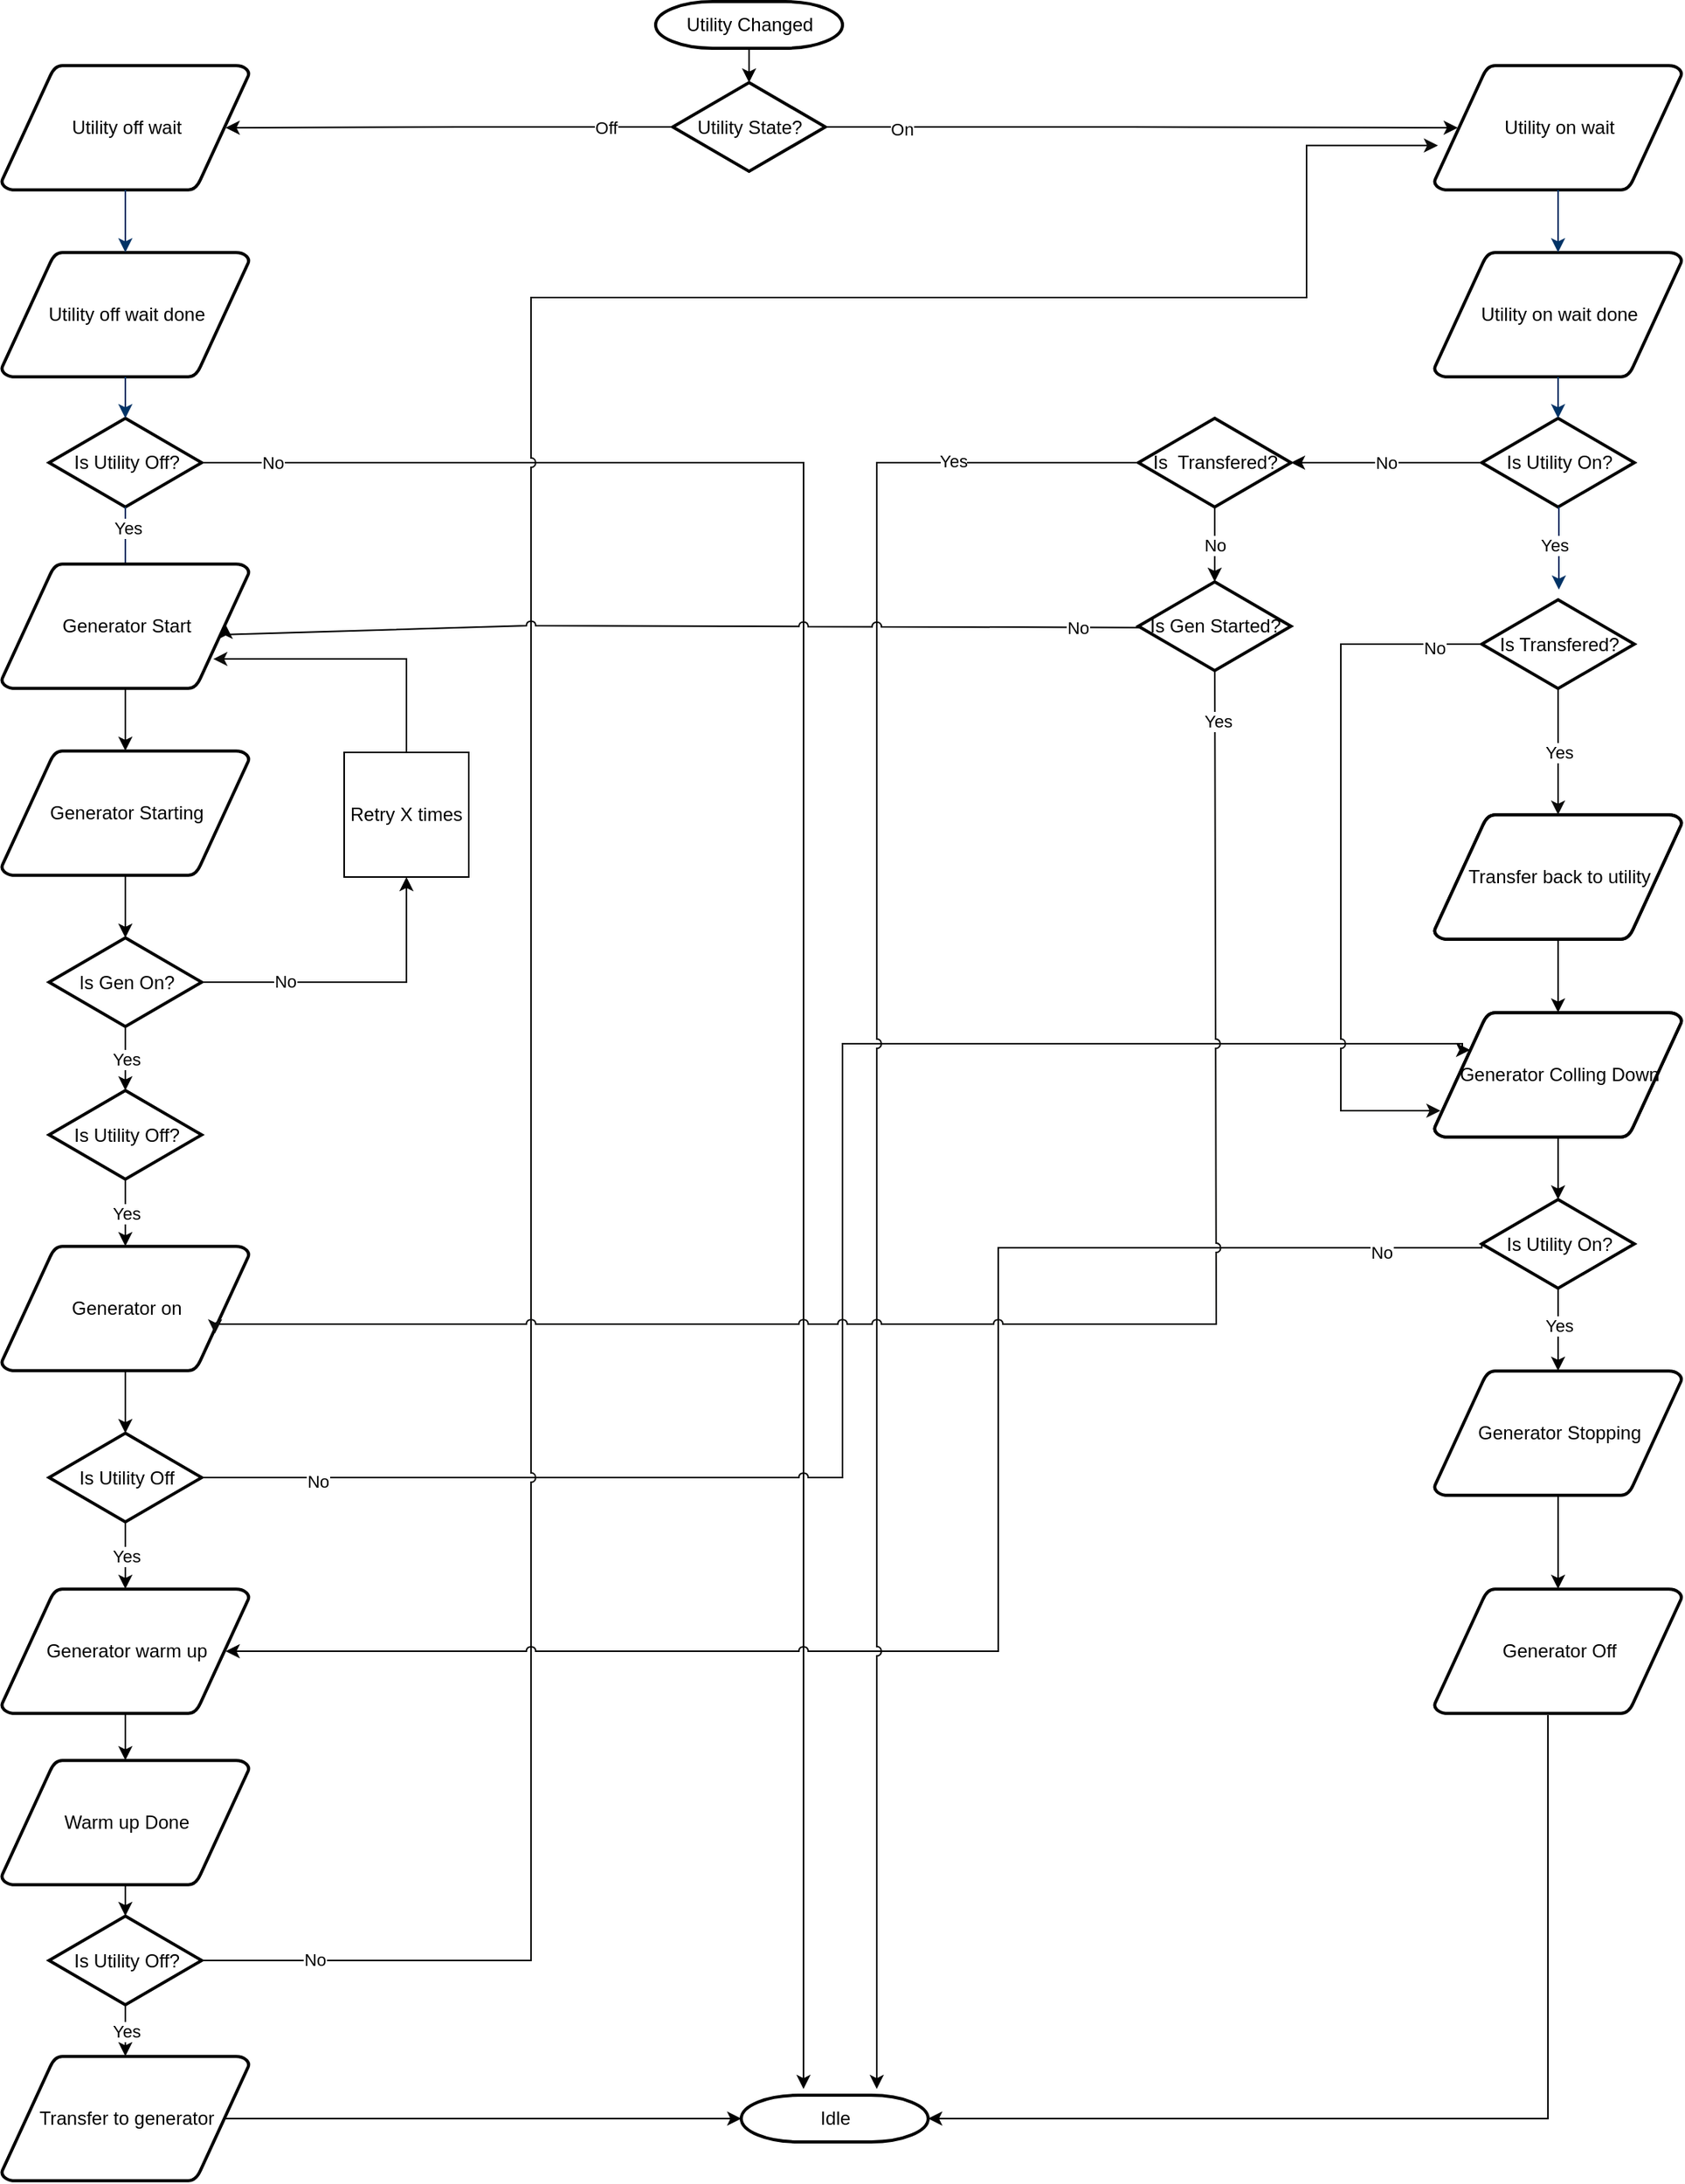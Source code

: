<mxfile version="20.7.4" type="device"><diagram id="6a731a19-8d31-9384-78a2-239565b7b9f0" name="Page-1"><mxGraphModel dx="1808" dy="1562" grid="1" gridSize="10" guides="1" tooltips="1" connect="1" arrows="1" fold="1" page="1" pageScale="1" pageWidth="827" pageHeight="1169" background="none" math="0" shadow="0"><root><mxCell id="0"/><mxCell id="1" parent="0"/><mxCell id="3" value="Utility off wait" style="shape=mxgraph.flowchart.data;strokeWidth=2;gradientColor=none;gradientDirection=north;fontStyle=0;html=1;" parent="1" vertex="1"><mxGeometry x="22" y="52" width="159" height="80" as="geometry"/></mxCell><mxCell id="5" value="Utility off wait done" style="shape=mxgraph.flowchart.data;strokeWidth=2;gradientColor=none;gradientDirection=north;fontStyle=0;html=1;" parent="1" vertex="1"><mxGeometry x="22" y="172" width="159" height="80" as="geometry"/></mxCell><mxCell id="hOlHTopA-ml6MeJJZFNw-141" style="edgeStyle=orthogonalEdgeStyle;rounded=0;orthogonalLoop=1;jettySize=auto;html=1;entryX=0.333;entryY=-0.133;entryDx=0;entryDy=0;entryPerimeter=0;exitX=1;exitY=0.5;exitDx=0;exitDy=0;exitPerimeter=0;" edge="1" parent="1" source="6" target="hOlHTopA-ml6MeJJZFNw-105"><mxGeometry relative="1" as="geometry"><mxPoint x="150.5" y="275" as="sourcePoint"/><Array as="points"><mxPoint x="537" y="307"/></Array></mxGeometry></mxCell><mxCell id="hOlHTopA-ml6MeJJZFNw-142" value="No" style="edgeLabel;html=1;align=center;verticalAlign=middle;resizable=0;points=[];" vertex="1" connectable="0" parent="hOlHTopA-ml6MeJJZFNw-141"><mxGeometry x="-0.937" relative="1" as="geometry"><mxPoint as="offset"/></mxGeometry></mxCell><mxCell id="6" value="Is Utility Off?" style="shape=mxgraph.flowchart.decision;strokeWidth=2;gradientColor=none;gradientDirection=north;fontStyle=0;html=1;" parent="1" vertex="1"><mxGeometry x="52.5" y="278.5" width="98" height="57" as="geometry"/></mxCell><mxCell id="8" style="fontStyle=1;strokeColor=#003366;strokeWidth=1;html=1;" parent="1" source="3" target="5" edge="1"><mxGeometry relative="1" as="geometry"/></mxCell><mxCell id="9" style="entryX=0.5;entryY=0;entryPerimeter=0;fontStyle=1;strokeColor=#003366;strokeWidth=1;html=1;" parent="1" source="5" target="6" edge="1"><mxGeometry relative="1" as="geometry"/></mxCell><mxCell id="12" value="" style="edgeStyle=elbowEdgeStyle;elbow=horizontal;fontColor=#001933;fontStyle=1;strokeColor=#003366;strokeWidth=1;html=1;entryX=0;entryY=0.75;entryDx=0;entryDy=0;" parent="1" source="6" edge="1"><mxGeometry x="-218.5" y="-78" width="100" height="100" as="geometry"><mxPoint x="-218.5" y="22" as="sourcePoint"/><mxPoint x="101.5" y="388.5" as="targetPoint"/></mxGeometry></mxCell><mxCell id="hOlHTopA-ml6MeJJZFNw-56" value="Yes" style="edgeLabel;html=1;align=center;verticalAlign=middle;resizable=0;points=[];" vertex="1" connectable="0" parent="12"><mxGeometry relative="1" as="geometry"><mxPoint x="1" y="-13" as="offset"/></mxGeometry></mxCell><mxCell id="hOlHTopA-ml6MeJJZFNw-58" value="" style="edgeStyle=orthogonalEdgeStyle;rounded=0;orthogonalLoop=1;jettySize=auto;html=1;" edge="1" parent="1" source="hOlHTopA-ml6MeJJZFNw-55" target="hOlHTopA-ml6MeJJZFNw-57"><mxGeometry relative="1" as="geometry"/></mxCell><mxCell id="hOlHTopA-ml6MeJJZFNw-55" value="Generator Start" style="shape=mxgraph.flowchart.data;strokeWidth=2;gradientColor=none;gradientDirection=north;fontStyle=0;html=1;" vertex="1" parent="1"><mxGeometry x="22" y="372" width="159" height="80" as="geometry"/></mxCell><mxCell id="hOlHTopA-ml6MeJJZFNw-124" value="" style="edgeStyle=orthogonalEdgeStyle;rounded=0;orthogonalLoop=1;jettySize=auto;html=1;" edge="1" parent="1" source="hOlHTopA-ml6MeJJZFNw-57" target="hOlHTopA-ml6MeJJZFNw-123"><mxGeometry relative="1" as="geometry"/></mxCell><mxCell id="hOlHTopA-ml6MeJJZFNw-57" value="Generator Starting" style="shape=mxgraph.flowchart.data;strokeWidth=2;gradientColor=none;gradientDirection=north;fontStyle=0;html=1;" vertex="1" parent="1"><mxGeometry x="22" y="492" width="159" height="80" as="geometry"/></mxCell><mxCell id="hOlHTopA-ml6MeJJZFNw-63" value="" style="edgeStyle=orthogonalEdgeStyle;rounded=0;orthogonalLoop=1;jettySize=auto;html=1;" edge="1" parent="1" source="hOlHTopA-ml6MeJJZFNw-59" target="hOlHTopA-ml6MeJJZFNw-61"><mxGeometry relative="1" as="geometry"/></mxCell><mxCell id="hOlHTopA-ml6MeJJZFNw-64" value="Yes" style="edgeLabel;html=1;align=center;verticalAlign=middle;resizable=0;points=[];" vertex="1" connectable="0" parent="hOlHTopA-ml6MeJJZFNw-63"><mxGeometry x="-0.756" relative="1" as="geometry"><mxPoint y="17" as="offset"/></mxGeometry></mxCell><mxCell id="hOlHTopA-ml6MeJJZFNw-59" value="Is Utility Off?" style="shape=mxgraph.flowchart.decision;strokeWidth=2;gradientColor=none;gradientDirection=north;fontStyle=0;html=1;" vertex="1" parent="1"><mxGeometry x="52.5" y="710" width="98" height="57" as="geometry"/></mxCell><mxCell id="hOlHTopA-ml6MeJJZFNw-66" value="" style="edgeStyle=orthogonalEdgeStyle;rounded=0;orthogonalLoop=1;jettySize=auto;html=1;entryX=0.5;entryY=0;entryDx=0;entryDy=0;entryPerimeter=0;" edge="1" parent="1" source="hOlHTopA-ml6MeJJZFNw-61" target="hOlHTopA-ml6MeJJZFNw-67"><mxGeometry relative="1" as="geometry"><mxPoint x="101" y="855" as="targetPoint"/></mxGeometry></mxCell><mxCell id="hOlHTopA-ml6MeJJZFNw-61" value="Generator on" style="shape=mxgraph.flowchart.data;strokeWidth=2;gradientColor=none;gradientDirection=north;fontStyle=0;html=1;" vertex="1" parent="1"><mxGeometry x="22" y="810" width="159" height="80" as="geometry"/></mxCell><mxCell id="hOlHTopA-ml6MeJJZFNw-70" value="Yes" style="edgeStyle=orthogonalEdgeStyle;rounded=0;orthogonalLoop=1;jettySize=auto;html=1;" edge="1" parent="1" source="hOlHTopA-ml6MeJJZFNw-67" target="hOlHTopA-ml6MeJJZFNw-69"><mxGeometry relative="1" as="geometry"/></mxCell><mxCell id="hOlHTopA-ml6MeJJZFNw-137" style="edgeStyle=orthogonalEdgeStyle;rounded=0;orthogonalLoop=1;jettySize=auto;html=1;entryX=0.145;entryY=0.3;entryDx=0;entryDy=0;entryPerimeter=0;jumpStyle=arc;exitX=1;exitY=0.5;exitDx=0;exitDy=0;exitPerimeter=0;" edge="1" parent="1" source="hOlHTopA-ml6MeJJZFNw-67" target="hOlHTopA-ml6MeJJZFNw-147"><mxGeometry x="-0.03" y="120" relative="1" as="geometry"><mxPoint x="150.5" y="990.5" as="sourcePoint"/><mxPoint x="959.967" y="696.04" as="targetPoint"/><Array as="points"><mxPoint x="562" y="959"/><mxPoint x="562" y="680"/><mxPoint x="960" y="680"/><mxPoint x="960" y="684"/></Array><mxPoint as="offset"/></mxGeometry></mxCell><mxCell id="hOlHTopA-ml6MeJJZFNw-138" value="No" style="edgeLabel;html=1;align=center;verticalAlign=middle;resizable=0;points=[];" vertex="1" connectable="0" parent="hOlHTopA-ml6MeJJZFNw-137"><mxGeometry x="-0.865" y="-1" relative="1" as="geometry"><mxPoint y="1" as="offset"/></mxGeometry></mxCell><mxCell id="hOlHTopA-ml6MeJJZFNw-67" value="Is Utility Off" style="shape=mxgraph.flowchart.decision;strokeWidth=2;gradientColor=none;gradientDirection=north;fontStyle=0;html=1;" vertex="1" parent="1"><mxGeometry x="52.5" y="930" width="98" height="57" as="geometry"/></mxCell><mxCell id="hOlHTopA-ml6MeJJZFNw-72" value="" style="edgeStyle=orthogonalEdgeStyle;rounded=0;orthogonalLoop=1;jettySize=auto;html=1;entryX=0.5;entryY=0;entryDx=0;entryDy=0;entryPerimeter=0;" edge="1" parent="1" source="hOlHTopA-ml6MeJJZFNw-69" target="hOlHTopA-ml6MeJJZFNw-73"><mxGeometry relative="1" as="geometry"><mxPoint x="101.5" y="1107" as="targetPoint"/></mxGeometry></mxCell><mxCell id="hOlHTopA-ml6MeJJZFNw-69" value="Generator warm up" style="shape=mxgraph.flowchart.data;strokeWidth=2;gradientColor=none;gradientDirection=north;fontStyle=0;html=1;" vertex="1" parent="1"><mxGeometry x="22" y="1030" width="159" height="80" as="geometry"/></mxCell><mxCell id="hOlHTopA-ml6MeJJZFNw-75" value="" style="edgeStyle=orthogonalEdgeStyle;rounded=0;orthogonalLoop=1;jettySize=auto;html=1;" edge="1" parent="1" source="hOlHTopA-ml6MeJJZFNw-73" target="hOlHTopA-ml6MeJJZFNw-74"><mxGeometry relative="1" as="geometry"/></mxCell><mxCell id="hOlHTopA-ml6MeJJZFNw-73" value="Warm up Done" style="shape=mxgraph.flowchart.data;strokeWidth=2;gradientColor=none;gradientDirection=north;fontStyle=0;html=1;" vertex="1" parent="1"><mxGeometry x="22" y="1140" width="159" height="80" as="geometry"/></mxCell><mxCell id="hOlHTopA-ml6MeJJZFNw-78" value="Yes" style="edgeStyle=orthogonalEdgeStyle;rounded=0;orthogonalLoop=1;jettySize=auto;html=1;entryX=0.5;entryY=0;entryDx=0;entryDy=0;entryPerimeter=0;" edge="1" parent="1" source="hOlHTopA-ml6MeJJZFNw-74" target="hOlHTopA-ml6MeJJZFNw-150"><mxGeometry relative="1" as="geometry"><mxPoint x="102" y="1446" as="targetPoint"/></mxGeometry></mxCell><mxCell id="hOlHTopA-ml6MeJJZFNw-144" style="edgeStyle=orthogonalEdgeStyle;rounded=0;jumpStyle=arc;orthogonalLoop=1;jettySize=auto;html=1;entryX=0.015;entryY=0.98;entryDx=0;entryDy=0;entryPerimeter=0;strokeColor=#0d0d0c;exitX=1;exitY=0.5;exitDx=0;exitDy=0;exitPerimeter=0;" edge="1" parent="1" source="hOlHTopA-ml6MeJJZFNw-74"><mxGeometry relative="1" as="geometry"><mxPoint x="944.385" y="103.4" as="targetPoint"/><Array as="points"><mxPoint x="362" y="1269"/><mxPoint x="362" y="201"/><mxPoint x="860" y="201"/><mxPoint x="860" y="103"/></Array></mxGeometry></mxCell><mxCell id="hOlHTopA-ml6MeJJZFNw-145" value="No" style="edgeLabel;html=1;align=center;verticalAlign=middle;resizable=0;points=[];" vertex="1" connectable="0" parent="hOlHTopA-ml6MeJJZFNw-144"><mxGeometry x="-0.926" y="1" relative="1" as="geometry"><mxPoint as="offset"/></mxGeometry></mxCell><mxCell id="hOlHTopA-ml6MeJJZFNw-74" value="Is Utility Off?" style="shape=mxgraph.flowchart.decision;strokeWidth=2;gradientColor=none;gradientDirection=north;fontStyle=0;html=1;" vertex="1" parent="1"><mxGeometry x="52.5" y="1240" width="98" height="57" as="geometry"/></mxCell><mxCell id="hOlHTopA-ml6MeJJZFNw-143" style="edgeStyle=orthogonalEdgeStyle;rounded=0;orthogonalLoop=1;jettySize=auto;html=1;entryX=0;entryY=0.5;entryDx=0;entryDy=0;entryPerimeter=0;exitX=0.905;exitY=0.5;exitDx=0;exitDy=0;exitPerimeter=0;" edge="1" parent="1" source="hOlHTopA-ml6MeJJZFNw-150" target="hOlHTopA-ml6MeJJZFNw-105"><mxGeometry relative="1" as="geometry"><mxPoint x="161.5" y="1458" as="sourcePoint"/></mxGeometry></mxCell><mxCell id="hOlHTopA-ml6MeJJZFNw-80" value="Utility on wait" style="shape=mxgraph.flowchart.data;strokeWidth=2;gradientColor=none;gradientDirection=north;fontStyle=0;html=1;" vertex="1" parent="1"><mxGeometry x="942" y="52" width="159" height="80" as="geometry"/></mxCell><mxCell id="hOlHTopA-ml6MeJJZFNw-81" value="Utility on wait done" style="shape=mxgraph.flowchart.data;strokeWidth=2;gradientColor=none;gradientDirection=north;fontStyle=0;html=1;" vertex="1" parent="1"><mxGeometry x="942" y="172" width="159" height="80" as="geometry"/></mxCell><mxCell id="hOlHTopA-ml6MeJJZFNw-111" value="No" style="edgeStyle=orthogonalEdgeStyle;rounded=0;orthogonalLoop=1;jettySize=auto;html=1;" edge="1" parent="1" source="hOlHTopA-ml6MeJJZFNw-82" target="hOlHTopA-ml6MeJJZFNw-110"><mxGeometry relative="1" as="geometry"/></mxCell><mxCell id="hOlHTopA-ml6MeJJZFNw-82" value="Is Utility On?" style="shape=mxgraph.flowchart.decision;strokeWidth=2;gradientColor=none;gradientDirection=north;fontStyle=0;html=1;" vertex="1" parent="1"><mxGeometry x="972.5" y="278.5" width="98" height="57" as="geometry"/></mxCell><mxCell id="hOlHTopA-ml6MeJJZFNw-84" style="fontStyle=1;strokeColor=#003366;strokeWidth=1;html=1;" edge="1" parent="1" source="hOlHTopA-ml6MeJJZFNw-80" target="hOlHTopA-ml6MeJJZFNw-81"><mxGeometry relative="1" as="geometry"/></mxCell><mxCell id="hOlHTopA-ml6MeJJZFNw-85" style="entryX=0.5;entryY=0;entryPerimeter=0;fontStyle=1;strokeColor=#003366;strokeWidth=1;html=1;" edge="1" parent="1" source="hOlHTopA-ml6MeJJZFNw-81" target="hOlHTopA-ml6MeJJZFNw-82"><mxGeometry relative="1" as="geometry"/></mxCell><mxCell id="hOlHTopA-ml6MeJJZFNw-86" value="" style="edgeStyle=elbowEdgeStyle;elbow=horizontal;fontColor=#001933;fontStyle=1;strokeColor=#003366;strokeWidth=1;html=1;entryX=0;entryY=0.75;entryDx=0;entryDy=0;" edge="1" parent="1" source="hOlHTopA-ml6MeJJZFNw-82"><mxGeometry x="701.5" y="-78" width="100" height="100" as="geometry"><mxPoint x="701.5" y="22" as="sourcePoint"/><mxPoint x="1021.5" y="388.5" as="targetPoint"/><Array as="points"><mxPoint x="1022" y="392"/></Array></mxGeometry></mxCell><mxCell id="hOlHTopA-ml6MeJJZFNw-109" value="Yes" style="edgeLabel;html=1;align=center;verticalAlign=middle;resizable=0;points=[];" vertex="1" connectable="0" parent="hOlHTopA-ml6MeJJZFNw-86"><mxGeometry relative="1" as="geometry"><mxPoint x="-3" y="-3" as="offset"/></mxGeometry></mxCell><mxCell id="hOlHTopA-ml6MeJJZFNw-88" value="" style="edgeStyle=orthogonalEdgeStyle;rounded=0;orthogonalLoop=1;jettySize=auto;html=1;" edge="1" parent="1" source="hOlHTopA-ml6MeJJZFNw-89" target="hOlHTopA-ml6MeJJZFNw-91"><mxGeometry relative="1" as="geometry"/></mxCell><mxCell id="hOlHTopA-ml6MeJJZFNw-89" value="Transfer" style="shape=mxgraph.flowchart.data;strokeWidth=2;gradientColor=none;gradientDirection=north;fontStyle=0;html=1;" vertex="1" parent="1"><mxGeometry x="942" y="533" width="159" height="80" as="geometry"/></mxCell><mxCell id="hOlHTopA-ml6MeJJZFNw-90" value="" style="edgeStyle=orthogonalEdgeStyle;rounded=0;orthogonalLoop=1;jettySize=auto;html=1;" edge="1" parent="1" source="hOlHTopA-ml6MeJJZFNw-91" target="hOlHTopA-ml6MeJJZFNw-94"><mxGeometry relative="1" as="geometry"/></mxCell><mxCell id="hOlHTopA-ml6MeJJZFNw-91" value="Generator Colling Down" style="shape=mxgraph.flowchart.data;strokeWidth=2;gradientColor=none;gradientDirection=north;fontStyle=0;html=1;" vertex="1" parent="1"><mxGeometry x="942" y="660" width="159" height="80" as="geometry"/></mxCell><mxCell id="hOlHTopA-ml6MeJJZFNw-92" value="" style="edgeStyle=orthogonalEdgeStyle;rounded=0;orthogonalLoop=1;jettySize=auto;html=1;" edge="1" parent="1" source="hOlHTopA-ml6MeJJZFNw-94" target="hOlHTopA-ml6MeJJZFNw-96"><mxGeometry relative="1" as="geometry"/></mxCell><mxCell id="hOlHTopA-ml6MeJJZFNw-93" value="Yes" style="edgeLabel;html=1;align=center;verticalAlign=middle;resizable=0;points=[];" vertex="1" connectable="0" parent="hOlHTopA-ml6MeJJZFNw-92"><mxGeometry x="-0.756" relative="1" as="geometry"><mxPoint y="17" as="offset"/></mxGeometry></mxCell><mxCell id="hOlHTopA-ml6MeJJZFNw-139" style="edgeStyle=orthogonalEdgeStyle;rounded=0;orthogonalLoop=1;jettySize=auto;html=1;entryX=0.905;entryY=0.5;entryDx=0;entryDy=0;entryPerimeter=0;jumpStyle=arc;exitX=0;exitY=0.5;exitDx=0;exitDy=0;exitPerimeter=0;" edge="1" parent="1" source="hOlHTopA-ml6MeJJZFNw-94" target="hOlHTopA-ml6MeJJZFNw-69"><mxGeometry relative="1" as="geometry"><mxPoint x="972.5" y="781.5" as="sourcePoint"/><Array as="points"><mxPoint x="973" y="811"/><mxPoint x="662" y="811"/><mxPoint x="662" y="1070"/></Array></mxGeometry></mxCell><mxCell id="hOlHTopA-ml6MeJJZFNw-140" value="No" style="edgeLabel;html=1;align=center;verticalAlign=middle;resizable=0;points=[];" vertex="1" connectable="0" parent="hOlHTopA-ml6MeJJZFNw-139"><mxGeometry x="-0.874" y="3" relative="1" as="geometry"><mxPoint as="offset"/></mxGeometry></mxCell><mxCell id="hOlHTopA-ml6MeJJZFNw-94" value="Is Utility On?" style="shape=mxgraph.flowchart.decision;strokeWidth=2;gradientColor=none;gradientDirection=north;fontStyle=0;html=1;" vertex="1" parent="1"><mxGeometry x="972.5" y="780" width="98" height="57" as="geometry"/></mxCell><mxCell id="hOlHTopA-ml6MeJJZFNw-95" value="" style="edgeStyle=orthogonalEdgeStyle;rounded=0;orthogonalLoop=1;jettySize=auto;html=1;entryX=0.5;entryY=0;entryDx=0;entryDy=0;entryPerimeter=0;" edge="1" parent="1" source="hOlHTopA-ml6MeJJZFNw-96" target="hOlHTopA-ml6MeJJZFNw-100"><mxGeometry relative="1" as="geometry"><mxPoint x="1021.5" y="1020" as="targetPoint"/></mxGeometry></mxCell><mxCell id="hOlHTopA-ml6MeJJZFNw-96" value="Generator Stopping" style="shape=mxgraph.flowchart.data;strokeWidth=2;gradientColor=none;gradientDirection=north;fontStyle=0;html=1;" vertex="1" parent="1"><mxGeometry x="942" y="890" width="159" height="80" as="geometry"/></mxCell><mxCell id="hOlHTopA-ml6MeJJZFNw-122" style="edgeStyle=orthogonalEdgeStyle;rounded=0;orthogonalLoop=1;jettySize=auto;html=1;entryX=1;entryY=0.5;entryDx=0;entryDy=0;entryPerimeter=0;exitX=0.459;exitY=1.013;exitDx=0;exitDy=0;exitPerimeter=0;" edge="1" parent="1" source="hOlHTopA-ml6MeJJZFNw-100" target="hOlHTopA-ml6MeJJZFNw-105"><mxGeometry relative="1" as="geometry"><mxPoint x="1021.5" y="1078" as="sourcePoint"/></mxGeometry></mxCell><mxCell id="hOlHTopA-ml6MeJJZFNw-100" value="Generator Off" style="shape=mxgraph.flowchart.data;strokeWidth=2;gradientColor=none;gradientDirection=north;fontStyle=0;html=1;" vertex="1" parent="1"><mxGeometry x="942" y="1030" width="159" height="80" as="geometry"/></mxCell><mxCell id="hOlHTopA-ml6MeJJZFNw-105" value="Idle" style="shape=mxgraph.flowchart.terminator;strokeWidth=2;gradientColor=none;gradientDirection=north;fontStyle=0;html=1;" vertex="1" parent="1"><mxGeometry x="497" y="1355" width="120" height="30" as="geometry"/></mxCell><mxCell id="hOlHTopA-ml6MeJJZFNw-112" style="edgeStyle=orthogonalEdgeStyle;rounded=0;orthogonalLoop=1;jettySize=auto;html=1;entryX=0.725;entryY=-0.133;entryDx=0;entryDy=0;entryPerimeter=0;jumpStyle=arc;exitX=0;exitY=0.5;exitDx=0;exitDy=0;exitPerimeter=0;" edge="1" parent="1" source="hOlHTopA-ml6MeJJZFNw-110" target="hOlHTopA-ml6MeJJZFNw-105"><mxGeometry relative="1" as="geometry"><mxPoint x="672" y="384" as="targetPoint"/><mxPoint x="752" y="275" as="sourcePoint"/></mxGeometry></mxCell><mxCell id="hOlHTopA-ml6MeJJZFNw-113" value="Yes" style="edgeLabel;html=1;align=center;verticalAlign=middle;resizable=0;points=[];" vertex="1" connectable="0" parent="hOlHTopA-ml6MeJJZFNw-112"><mxGeometry x="-0.802" y="-1" relative="1" as="geometry"><mxPoint x="1" as="offset"/></mxGeometry></mxCell><mxCell id="hOlHTopA-ml6MeJJZFNw-115" value="No" style="edgeStyle=orthogonalEdgeStyle;rounded=0;orthogonalLoop=1;jettySize=auto;html=1;entryX=0.5;entryY=0;entryDx=0;entryDy=0;entryPerimeter=0;" edge="1" parent="1" source="hOlHTopA-ml6MeJJZFNw-110" target="hOlHTopA-ml6MeJJZFNw-117"><mxGeometry relative="1" as="geometry"><mxPoint x="801.5" y="382" as="targetPoint"/></mxGeometry></mxCell><mxCell id="hOlHTopA-ml6MeJJZFNw-110" value="Is&amp;nbsp; Transfered?" style="shape=mxgraph.flowchart.decision;strokeWidth=2;gradientColor=none;gradientDirection=north;fontStyle=0;html=1;" vertex="1" parent="1"><mxGeometry x="752" y="278.5" width="98" height="57" as="geometry"/></mxCell><mxCell id="hOlHTopA-ml6MeJJZFNw-118" style="edgeStyle=orthogonalEdgeStyle;rounded=0;orthogonalLoop=1;jettySize=auto;html=1;exitX=0;exitY=0.5;exitDx=0;exitDy=0;exitPerimeter=0;entryX=0.905;entryY=0.5;entryDx=0;entryDy=0;entryPerimeter=0;jumpStyle=arc;" edge="1" parent="1"><mxGeometry relative="1" as="geometry"><mxPoint x="794.5" y="411" as="sourcePoint"/><mxPoint x="165.895" y="411" as="targetPoint"/><Array as="points"><mxPoint x="795" y="413"/><mxPoint x="282" y="413"/><mxPoint x="282" y="412"/></Array></mxGeometry></mxCell><mxCell id="hOlHTopA-ml6MeJJZFNw-119" value="No" style="edgeLabel;html=1;align=center;verticalAlign=middle;resizable=0;points=[];" vertex="1" connectable="0" parent="hOlHTopA-ml6MeJJZFNw-118"><mxGeometry x="-0.733" relative="1" as="geometry"><mxPoint x="1" as="offset"/></mxGeometry></mxCell><mxCell id="hOlHTopA-ml6MeJJZFNw-120" style="edgeStyle=orthogonalEdgeStyle;rounded=0;orthogonalLoop=1;jettySize=auto;html=1;entryX=0.862;entryY=0.7;entryDx=0;entryDy=0;entryPerimeter=0;fillColor=#ffe6cc;strokeColor=#0d0d0c;jumpStyle=arc;exitX=0.5;exitY=1;exitDx=0;exitDy=0;exitPerimeter=0;" edge="1" parent="1" target="hOlHTopA-ml6MeJJZFNw-61"><mxGeometry relative="1" as="geometry"><mxPoint x="801" y="413.5" as="sourcePoint"/><Array as="points"><mxPoint x="802" y="414"/><mxPoint x="802" y="860"/><mxPoint x="159" y="860"/></Array></mxGeometry></mxCell><mxCell id="hOlHTopA-ml6MeJJZFNw-121" value="Yes" style="edgeLabel;html=1;align=center;verticalAlign=middle;resizable=0;points=[];" vertex="1" connectable="0" parent="hOlHTopA-ml6MeJJZFNw-120"><mxGeometry x="-0.89" y="1" relative="1" as="geometry"><mxPoint as="offset"/></mxGeometry></mxCell><mxCell id="hOlHTopA-ml6MeJJZFNw-117" value="Is Gen Started?" style="shape=mxgraph.flowchart.decision;strokeWidth=2;gradientColor=none;gradientDirection=north;fontStyle=0;html=1;" vertex="1" parent="1"><mxGeometry x="752" y="383.5" width="98" height="57" as="geometry"/></mxCell><mxCell id="hOlHTopA-ml6MeJJZFNw-125" value="Yes" style="edgeStyle=orthogonalEdgeStyle;rounded=0;orthogonalLoop=1;jettySize=auto;html=1;" edge="1" parent="1" source="hOlHTopA-ml6MeJJZFNw-123" target="hOlHTopA-ml6MeJJZFNw-59"><mxGeometry relative="1" as="geometry"/></mxCell><mxCell id="hOlHTopA-ml6MeJJZFNw-126" style="edgeStyle=orthogonalEdgeStyle;rounded=0;orthogonalLoop=1;jettySize=auto;html=1;exitX=1;exitY=0.5;exitDx=0;exitDy=0;exitPerimeter=0;entryX=0.5;entryY=1;entryDx=0;entryDy=0;" edge="1" parent="1" source="hOlHTopA-ml6MeJJZFNw-123" target="hOlHTopA-ml6MeJJZFNw-154"><mxGeometry relative="1" as="geometry"><mxPoint x="252" y="593" as="targetPoint"/><Array as="points"><mxPoint x="282" y="641"/></Array></mxGeometry></mxCell><mxCell id="hOlHTopA-ml6MeJJZFNw-156" value="No" style="edgeLabel;html=1;align=center;verticalAlign=middle;resizable=0;points=[];" vertex="1" connectable="0" parent="hOlHTopA-ml6MeJJZFNw-126"><mxGeometry x="-0.472" y="2" relative="1" as="geometry"><mxPoint x="1" y="1" as="offset"/></mxGeometry></mxCell><mxCell id="hOlHTopA-ml6MeJJZFNw-123" value="Is Gen On?" style="shape=mxgraph.flowchart.decision;strokeWidth=2;gradientColor=none;gradientDirection=north;fontStyle=0;html=1;" vertex="1" parent="1"><mxGeometry x="52.5" y="612" width="98" height="57" as="geometry"/></mxCell><mxCell id="hOlHTopA-ml6MeJJZFNw-132" value="" style="edgeStyle=orthogonalEdgeStyle;rounded=0;orthogonalLoop=1;jettySize=auto;html=1;" edge="1" parent="1" source="hOlHTopA-ml6MeJJZFNw-130" target="hOlHTopA-ml6MeJJZFNw-131"><mxGeometry relative="1" as="geometry"/></mxCell><mxCell id="hOlHTopA-ml6MeJJZFNw-130" value="Utility Changed" style="shape=mxgraph.flowchart.terminator;strokeWidth=2;gradientColor=none;gradientDirection=north;fontStyle=0;html=1;" vertex="1" parent="1"><mxGeometry x="442" y="11" width="120" height="30" as="geometry"/></mxCell><mxCell id="hOlHTopA-ml6MeJJZFNw-133" style="edgeStyle=orthogonalEdgeStyle;rounded=0;orthogonalLoop=1;jettySize=auto;html=1;entryX=0.095;entryY=0.5;entryDx=0;entryDy=0;entryPerimeter=0;" edge="1" parent="1" source="hOlHTopA-ml6MeJJZFNw-131" target="hOlHTopA-ml6MeJJZFNw-80"><mxGeometry relative="1" as="geometry"/></mxCell><mxCell id="hOlHTopA-ml6MeJJZFNw-134" value="On" style="edgeLabel;html=1;align=center;verticalAlign=middle;resizable=0;points=[];" vertex="1" connectable="0" parent="hOlHTopA-ml6MeJJZFNw-133"><mxGeometry x="-0.362" y="1" relative="1" as="geometry"><mxPoint x="-81" y="2" as="offset"/></mxGeometry></mxCell><mxCell id="hOlHTopA-ml6MeJJZFNw-135" style="edgeStyle=orthogonalEdgeStyle;rounded=0;orthogonalLoop=1;jettySize=auto;html=1;entryX=0.905;entryY=0.5;entryDx=0;entryDy=0;entryPerimeter=0;" edge="1" parent="1" source="hOlHTopA-ml6MeJJZFNw-131" target="3"><mxGeometry relative="1" as="geometry"/></mxCell><mxCell id="hOlHTopA-ml6MeJJZFNw-136" value="Off" style="edgeLabel;html=1;align=center;verticalAlign=middle;resizable=0;points=[];" vertex="1" connectable="0" parent="hOlHTopA-ml6MeJJZFNw-135"><mxGeometry x="-0.468" relative="1" as="geometry"><mxPoint x="33" as="offset"/></mxGeometry></mxCell><mxCell id="hOlHTopA-ml6MeJJZFNw-131" value="Utility State?" style="shape=mxgraph.flowchart.decision;strokeWidth=2;gradientColor=none;gradientDirection=north;fontStyle=0;html=1;" vertex="1" parent="1"><mxGeometry x="453" y="63" width="98" height="57" as="geometry"/></mxCell><mxCell id="hOlHTopA-ml6MeJJZFNw-146" value="Transfer back to utility" style="shape=mxgraph.flowchart.data;strokeWidth=2;gradientColor=none;gradientDirection=north;fontStyle=0;html=1;" vertex="1" parent="1"><mxGeometry x="942" y="533" width="159" height="80" as="geometry"/></mxCell><mxCell id="hOlHTopA-ml6MeJJZFNw-147" value="Generator Colling Down" style="shape=mxgraph.flowchart.data;strokeWidth=2;gradientColor=none;gradientDirection=north;fontStyle=0;html=1;" vertex="1" parent="1"><mxGeometry x="942" y="660" width="159" height="80" as="geometry"/></mxCell><mxCell id="hOlHTopA-ml6MeJJZFNw-149" value="Yes" style="edgeStyle=orthogonalEdgeStyle;rounded=0;jumpStyle=arc;orthogonalLoop=1;jettySize=auto;html=1;entryX=0.5;entryY=0;entryDx=0;entryDy=0;entryPerimeter=0;strokeColor=#0d0d0c;" edge="1" parent="1" source="hOlHTopA-ml6MeJJZFNw-148" target="hOlHTopA-ml6MeJJZFNw-146"><mxGeometry relative="1" as="geometry"/></mxCell><mxCell id="hOlHTopA-ml6MeJJZFNw-152" style="edgeStyle=orthogonalEdgeStyle;rounded=0;jumpStyle=arc;orthogonalLoop=1;jettySize=auto;html=1;entryX=0.025;entryY=0.788;entryDx=0;entryDy=0;entryPerimeter=0;strokeColor=#0d0d0c;" edge="1" parent="1" source="hOlHTopA-ml6MeJJZFNw-148" target="hOlHTopA-ml6MeJJZFNw-147"><mxGeometry relative="1" as="geometry"><Array as="points"><mxPoint x="882" y="424"/><mxPoint x="882" y="723"/></Array></mxGeometry></mxCell><mxCell id="hOlHTopA-ml6MeJJZFNw-153" value="No" style="edgeLabel;html=1;align=center;verticalAlign=middle;resizable=0;points=[];" vertex="1" connectable="0" parent="hOlHTopA-ml6MeJJZFNw-152"><mxGeometry x="-0.864" y="2" relative="1" as="geometry"><mxPoint as="offset"/></mxGeometry></mxCell><mxCell id="hOlHTopA-ml6MeJJZFNw-148" value="Is Transfered?" style="shape=mxgraph.flowchart.decision;strokeWidth=2;gradientColor=none;gradientDirection=north;fontStyle=0;html=1;" vertex="1" parent="1"><mxGeometry x="972.5" y="395" width="98" height="57" as="geometry"/></mxCell><mxCell id="hOlHTopA-ml6MeJJZFNw-150" value="Transfer to generator" style="shape=mxgraph.flowchart.data;strokeWidth=2;gradientColor=none;gradientDirection=north;fontStyle=0;html=1;" vertex="1" parent="1"><mxGeometry x="22" y="1330" width="159" height="80" as="geometry"/></mxCell><mxCell id="hOlHTopA-ml6MeJJZFNw-155" style="edgeStyle=orthogonalEdgeStyle;rounded=0;jumpStyle=arc;orthogonalLoop=1;jettySize=auto;html=1;entryX=0.855;entryY=0.763;entryDx=0;entryDy=0;entryPerimeter=0;strokeColor=#0d0d0c;" edge="1" parent="1" source="hOlHTopA-ml6MeJJZFNw-154" target="hOlHTopA-ml6MeJJZFNw-55"><mxGeometry relative="1" as="geometry"><Array as="points"><mxPoint x="282" y="433"/></Array></mxGeometry></mxCell><mxCell id="hOlHTopA-ml6MeJJZFNw-154" value="Retry X times" style="whiteSpace=wrap;html=1;aspect=fixed;" vertex="1" parent="1"><mxGeometry x="242" y="493" width="80" height="80" as="geometry"/></mxCell></root></mxGraphModel></diagram></mxfile>